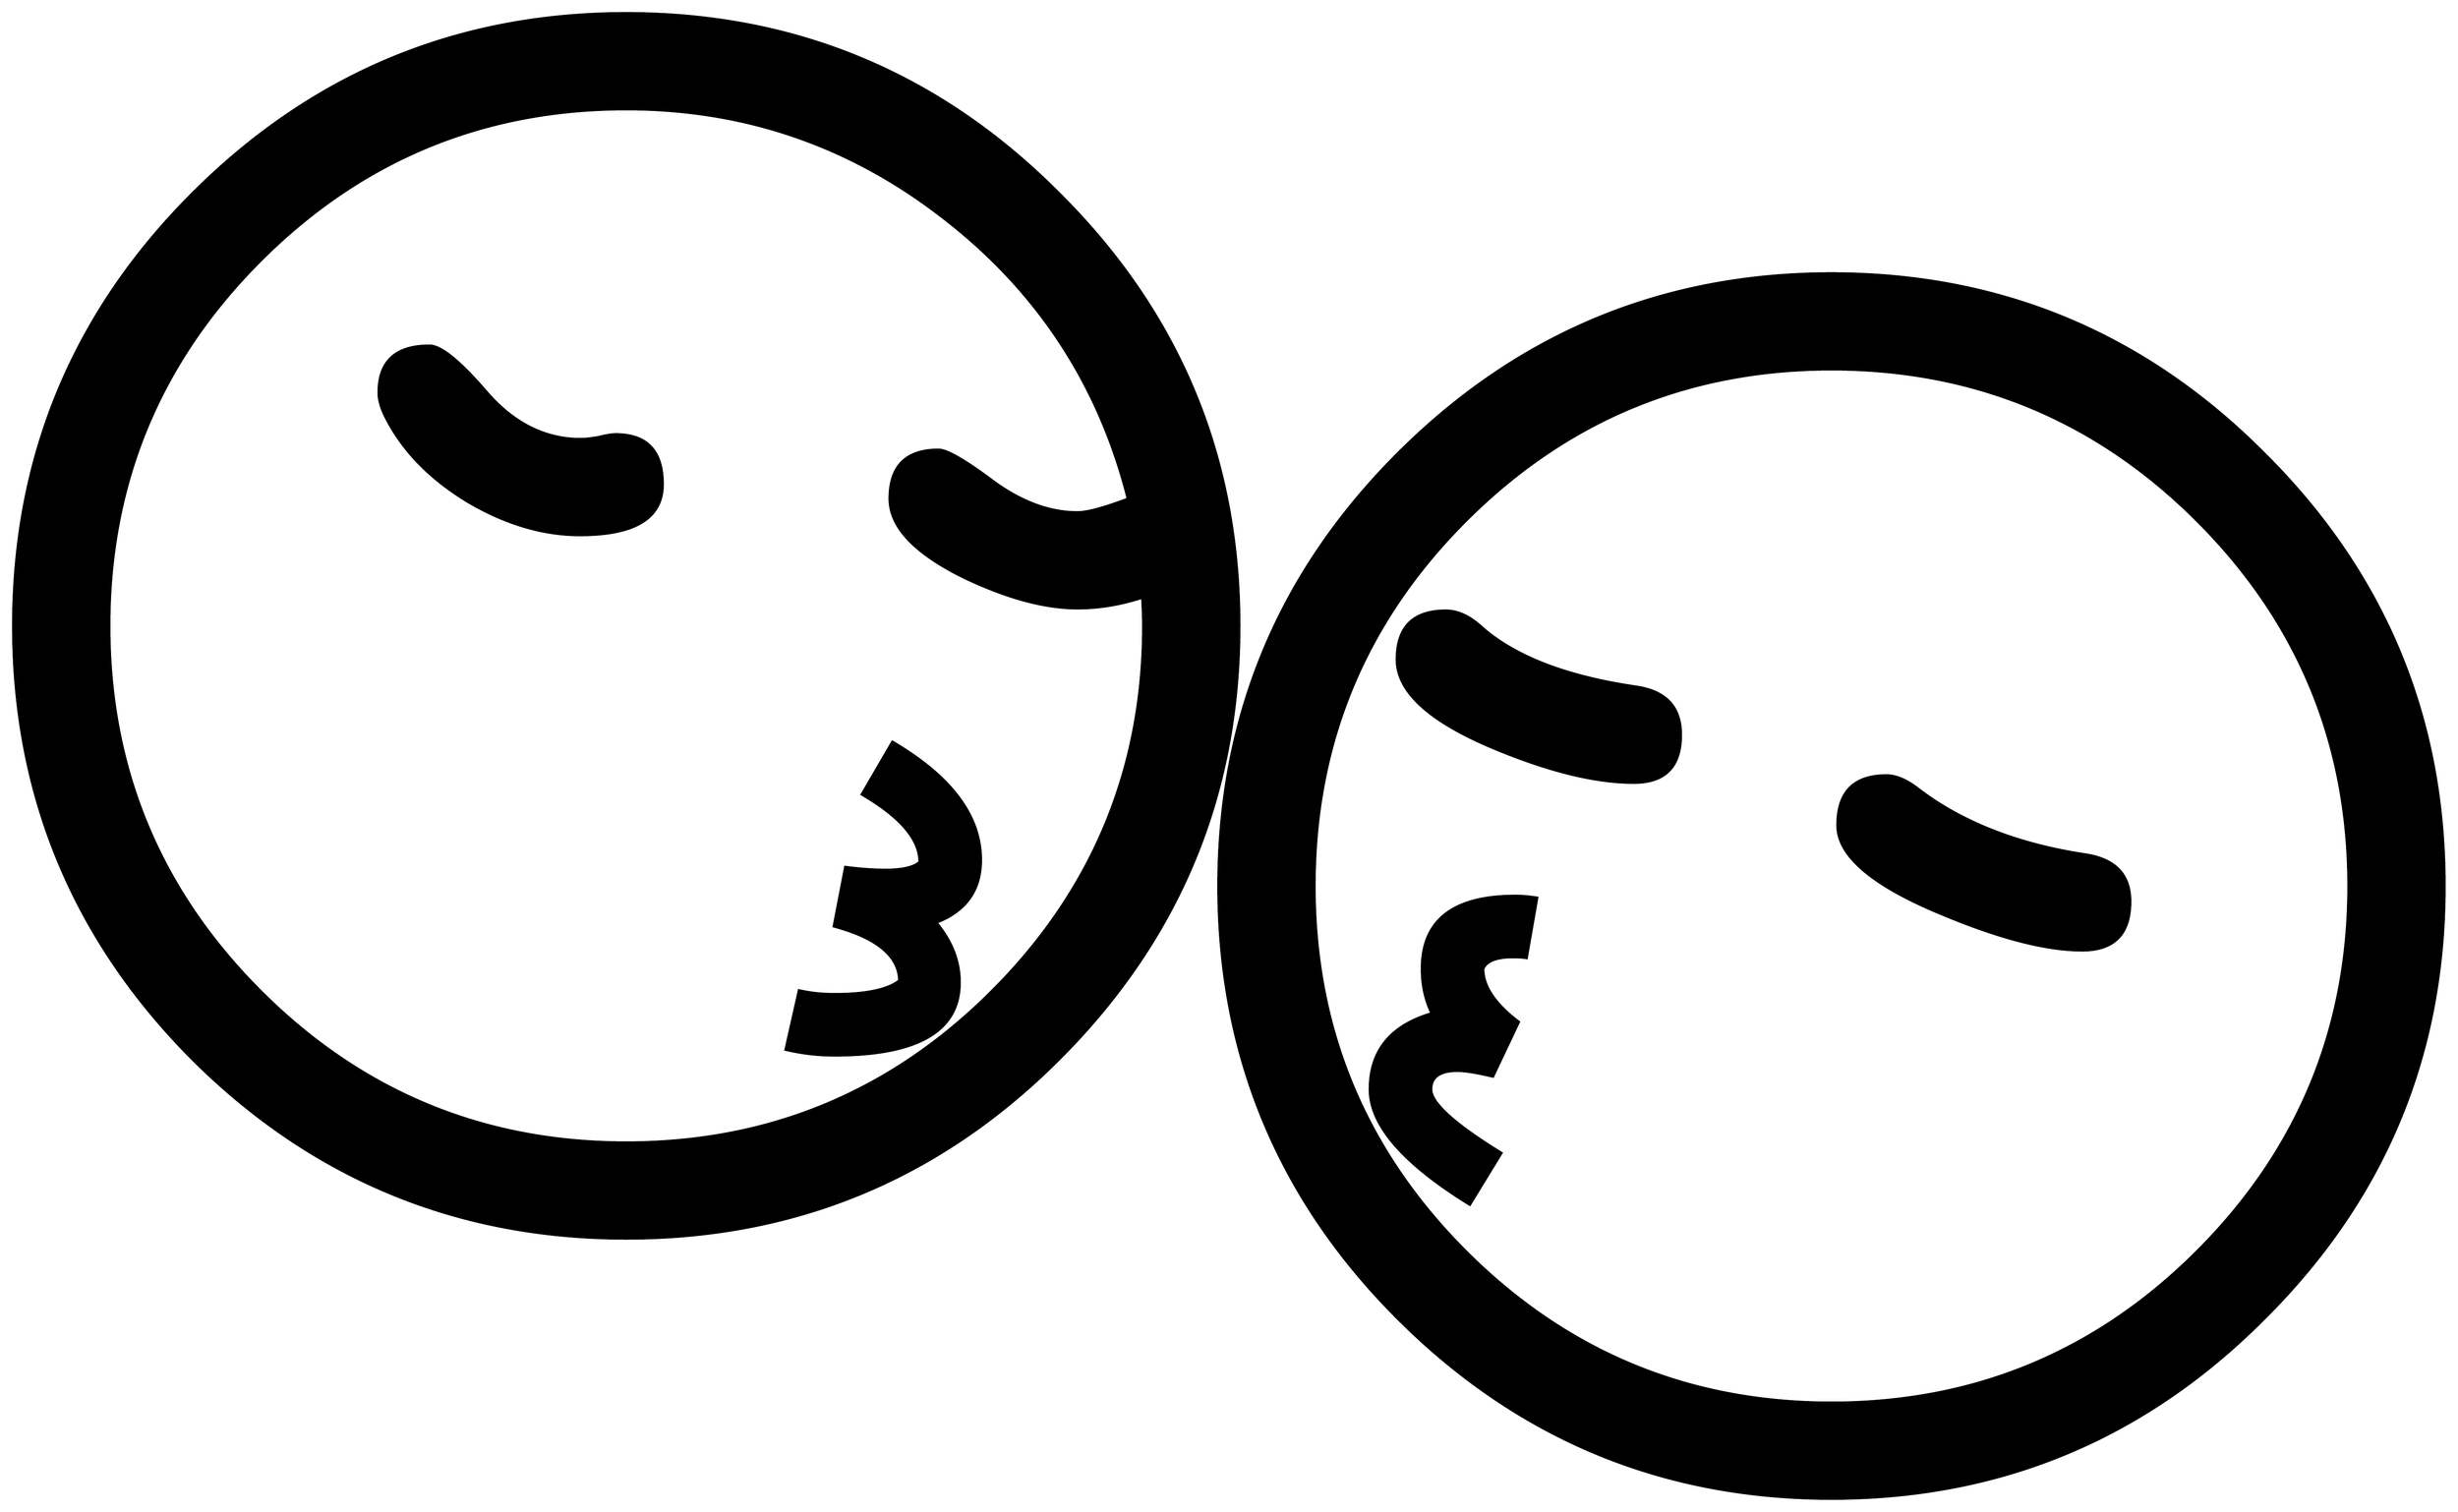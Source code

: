 


\begin{tikzpicture}[y=0.80pt, x=0.80pt, yscale=-1.0, xscale=1.0, inner sep=0pt, outer sep=0pt]
\begin{scope}[shift={(100.0,1692.0)},nonzero rule]
  \path[draw=.,fill=.,line width=1.600pt] (2604.0,-433.0) ..
    controls (2604.0,-257.667) and (2541.667,-108.0) ..
    (2417.0,16.0) .. controls (2293.0,140.667) and (2143.333,203.0)
    .. (1968.0,203.0) .. controls (1792.667,203.0) and
    (1642.667,140.667) .. (1518.0,16.0) .. controls (1394.0,-108.0)
    and (1332.0,-257.667) .. (1332.0,-433.0) .. controls
    (1332.0,-608.333) and (1394.0,-758.0) .. (1518.0,-882.0) ..
    controls (1642.667,-1006.667) and (1792.667,-1069.0) ..
    (1968.0,-1069.0) .. controls (2143.333,-1069.0) and
    (2293.0,-1006.667) .. (2417.0,-882.0) .. controls
    (2541.667,-758.0) and (2604.0,-608.333) .. (2604.0,-433.0) --
    cycle(1354.0,-703.0) .. controls (1354.0,-527.667) and
    (1291.667,-377.667) .. (1167.0,-253.0) .. controls
    (1043.0,-129.0) and (893.333,-67.0) .. (718.0,-67.0) ..
    controls (542.667,-67.0) and (392.667,-129.0) .. (268.0,-253.0)
    .. controls (144.0,-377.667) and (82.0,-527.667) ..
    (82.0,-703.0) .. controls (82.0,-878.333) and (144.0,-1028.0)
    .. (268.0,-1152.0) .. controls (392.667,-1276.667) and
    (542.667,-1339.0) .. (718.0,-1339.0) .. controls
    (893.333,-1339.0) and (1043.0,-1276.667) .. (1167.0,-1152.0) ..
    controls (1291.667,-1028.0) and (1354.0,-878.333) ..
    (1354.0,-703.0) -- cycle(2504.0,-433.0) .. controls
    (2504.0,-581.0) and (2451.667,-707.333) .. (2347.0,-812.0) ..
    controls (2242.333,-916.667) and (2116.0,-969.0) ..
    (1968.0,-969.0) .. controls (1820.0,-969.0) and
    (1693.667,-916.667) .. (1589.0,-812.0) .. controls
    (1484.333,-707.333) and (1432.0,-581.0) .. (1432.0,-433.0) ..
    controls (1432.0,-285.0) and (1484.333,-158.667) ..
    (1589.0,-54.0) .. controls (1693.667,50.667) and (1820.0,103.0)
    .. (1968.0,103.0) .. controls (2116.0,103.0) and
    (2242.333,50.667) .. (2347.0,-54.0) .. controls (2451.667,-158.667)
    and (2504.0,-285.0) .. (2504.0,-433.0) --
    cycle(1254.0,-703.0) .. controls (1254.0,-710.333) and
    (1253.667,-720.0) .. (1253.0,-732.0) .. controls
    (1230.333,-724.667) and (1208.0,-721.0) .. (1186.0,-721.0) ..
    controls (1152.0,-721.0) and (1112.667,-731.667) ..
    (1068.0,-753.0) .. controls (1016.667,-778.333) and
    (991.0,-805.667) .. (991.0,-835.0) .. controls (991.0,-869.0)
    and (1008.0,-886.0) .. (1042.0,-886.0) .. controls
    (1050.667,-886.0) and (1069.667,-875.0) .. (1099.0,-853.0) ..
    controls (1128.333,-831.667) and (1157.333,-821.0) ..
    (1186.0,-821.0) .. controls (1196.0,-821.0) and
    (1213.333,-825.667) .. (1238.0,-835.0) .. controls
    (1208.0,-953.667) and (1144.333,-1050.667) .. (1047.0,-1126.0) ..
    controls (950.333,-1201.333) and (840.667,-1239.0) ..
    (718.0,-1239.0) .. controls (570.0,-1239.0) and
    (443.667,-1186.667) .. (339.0,-1082.0) .. controls
    (234.333,-977.333) and (182.0,-851.0) .. (182.0,-703.0) ..
    controls (182.0,-555.0) and (234.333,-428.667) .. (339.0,-324.0)
    .. controls (443.667,-219.333) and (570.0,-167.0) ..
    (718.0,-167.0) .. controls (866.0,-167.0) and (992.333,-219.333)
    .. (1097.0,-324.0) .. controls (1201.667,-428.667) and
    (1254.0,-555.0) .. (1254.0,-703.0) -- cycle(2278.0,-417.0)
    .. controls (2278.0,-383.0) and (2261.333,-366.0) ..
    (2228.0,-366.0) .. controls (2190.0,-366.0) and
    (2140.333,-379.0) .. (2079.0,-405.0) .. controls
    (2009.0,-434.333) and (1974.0,-464.667) .. (1974.0,-496.0) ..
    controls (1974.0,-530.667) and (1991.0,-548.0) ..
    (2025.0,-548.0) .. controls (2035.0,-548.0) and
    (2046.0,-543.333) .. (2058.0,-534.0) .. controls
    (2103.333,-499.333) and (2161.0,-476.667) .. (2231.0,-466.0) ..
    controls (2262.333,-461.333) and (2278.0,-445.0) ..
    (2278.0,-417.0) -- cycle(1812.0,-590.0) .. controls
    (1812.0,-556.667) and (1795.667,-540.0) .. (1763.0,-540.0) ..
    controls (1723.0,-540.0) and (1674.333,-552.0) ..
    (1617.0,-576.0) .. controls (1550.333,-604.0) and
    (1517.0,-634.667) .. (1517.0,-668.0) .. controls
    (1517.0,-702.0) and (1534.0,-719.0) .. (1568.0,-719.0) ..
    controls (1580.0,-719.0) and (1592.0,-713.667) ..
    (1604.0,-703.0) .. controls (1638.667,-671.667) and
    (1692.667,-650.667) .. (1766.0,-640.0) .. controls
    (1796.667,-635.333) and (1812.0,-618.667) .. (1812.0,-590.0) --
    cycle(1663.0,-421.0) -- (1652.0,-358.0) .. controls
    (1648.0,-358.667) and (1643.333,-359.0) .. (1638.0,-359.0) ..
    controls (1620.667,-359.0) and (1610.333,-355.0) ..
    (1607.0,-347.0) .. controls (1607.0,-329.0) and
    (1619.333,-310.667) .. (1644.0,-292.0) -- (1617.0,-235.0) ..
    controls (1600.333,-239.0) and (1588.0,-241.0) ..
    (1580.0,-241.0) .. controls (1562.0,-241.0) and
    (1553.0,-234.667) .. (1553.0,-222.0) .. controls
    (1553.0,-208.0) and (1577.333,-186.0) .. (1626.0,-156.0) --
    (1593.0,-102.0) .. controls (1523.667,-144.667) and
    (1489.0,-184.667) .. (1489.0,-222.0) .. controls
    (1489.0,-262.0) and (1510.333,-288.333) .. (1553.0,-301.0) ..
    controls (1546.333,-315.0) and (1543.0,-330.333) ..
    (1543.0,-347.0) .. controls (1543.0,-397.667) and
    (1575.333,-423.0) .. (1640.0,-423.0) .. controls
    (1647.333,-423.0) and (1655.0,-422.333) .. (1663.0,-421.0) --
    cycle(756.0,-850.0) .. controls (756.0,-814.667) and
    (727.333,-797.0) .. (670.0,-797.0) .. controls (631.333,-797.0)
    and (592.333,-808.667) .. (553.0,-832.0) .. controls
    (513.667,-856.0) and (485.333,-885.333) .. (468.0,-920.0) ..
    controls (463.333,-929.333) and (461.0,-937.667) .. (461.0,-945.0)
    .. controls (461.0,-977.667) and (478.667,-994.0) ..
    (514.0,-994.0) .. controls (526.0,-994.0) and (546.0,-977.667)
    .. (574.0,-945.0) .. controls (602.0,-913.0) and
    (634.333,-897.0) .. (671.0,-897.0) .. controls (675.0,-897.0)
    and (681.0,-897.667) .. (689.0,-899.0) .. controls
    (697.0,-901.0) and (703.0,-902.0) .. (707.0,-902.0) ..
    controls (739.667,-902.0) and (756.0,-884.667) .. (756.0,-850.0)
    -- cycle(1086.0,-460.0) .. controls (1086.0,-428.667) and
    (1070.667,-407.0) .. (1040.0,-395.0) .. controls
    (1056.0,-375.667) and (1064.0,-355.0) .. (1064.0,-333.0) ..
    controls (1064.0,-282.333) and (1020.667,-257.0) ..
    (934.0,-257.0) .. controls (916.667,-257.0) and (899.667,-259.0)
    .. (883.0,-263.0) -- (897.0,-325.0) .. controls
    (908.333,-322.333) and (920.667,-321.0) .. (934.0,-321.0) ..
    controls (966.667,-321.0) and (989.0,-325.667) ..
    (1001.0,-335.0) .. controls (1000.333,-360.333) and
    (977.667,-379.0) .. (933.0,-391.0) -- (945.0,-453.0) ..
    controls (960.333,-451.0) and (974.333,-450.0) .. (987.0,-450.0)
    .. controls (1004.333,-450.0) and (1016.0,-452.667) ..
    (1022.0,-458.0) .. controls (1022.0,-481.333) and
    (1002.0,-504.667) .. (962.0,-528.0) -- (994.0,-583.0) ..
    controls (1055.333,-547.0) and (1086.0,-506.0) ..
    (1086.0,-460.0) -- cycle;
\end{scope}

\end{tikzpicture}

